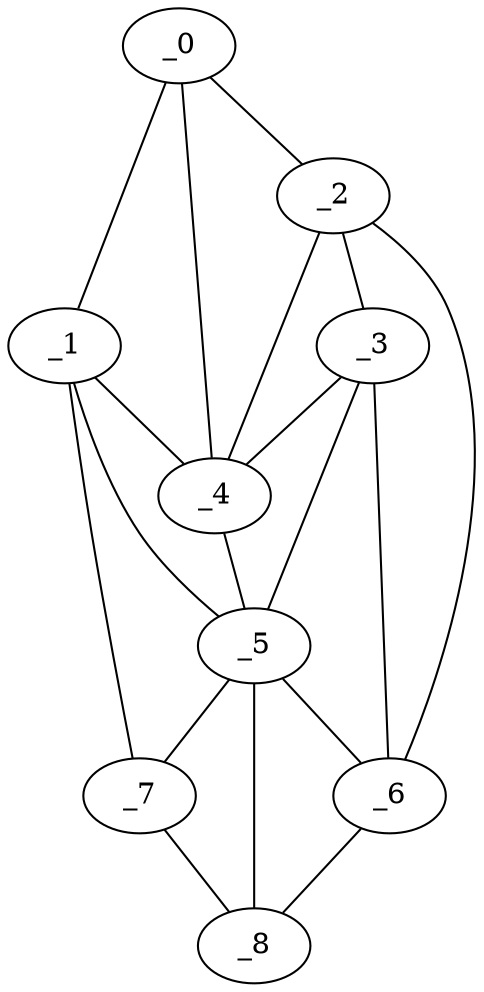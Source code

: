 graph "obj80__170.gxl" {
	_0	 [x=4,
		y=98];
	_1	 [x=9,
		y=110];
	_0 -- _1	 [valence=1];
	_2	 [x=58,
		y=46];
	_0 -- _2	 [valence=1];
	_4	 [x=65,
		y=58];
	_0 -- _4	 [valence=2];
	_1 -- _4	 [valence=1];
	_5	 [x=95,
		y=78];
	_1 -- _5	 [valence=2];
	_7	 [x=115,
		y=104];
	_1 -- _7	 [valence=1];
	_3	 [x=64,
		y=49];
	_2 -- _3	 [valence=2];
	_2 -- _4	 [valence=2];
	_6	 [x=101,
		y=17];
	_2 -- _6	 [valence=1];
	_3 -- _4	 [valence=2];
	_3 -- _5	 [valence=1];
	_3 -- _6	 [valence=1];
	_4 -- _5	 [valence=2];
	_5 -- _6	 [valence=2];
	_5 -- _7	 [valence=1];
	_8	 [x=126,
		y=43];
	_5 -- _8	 [valence=2];
	_6 -- _8	 [valence=1];
	_7 -- _8	 [valence=1];
}

